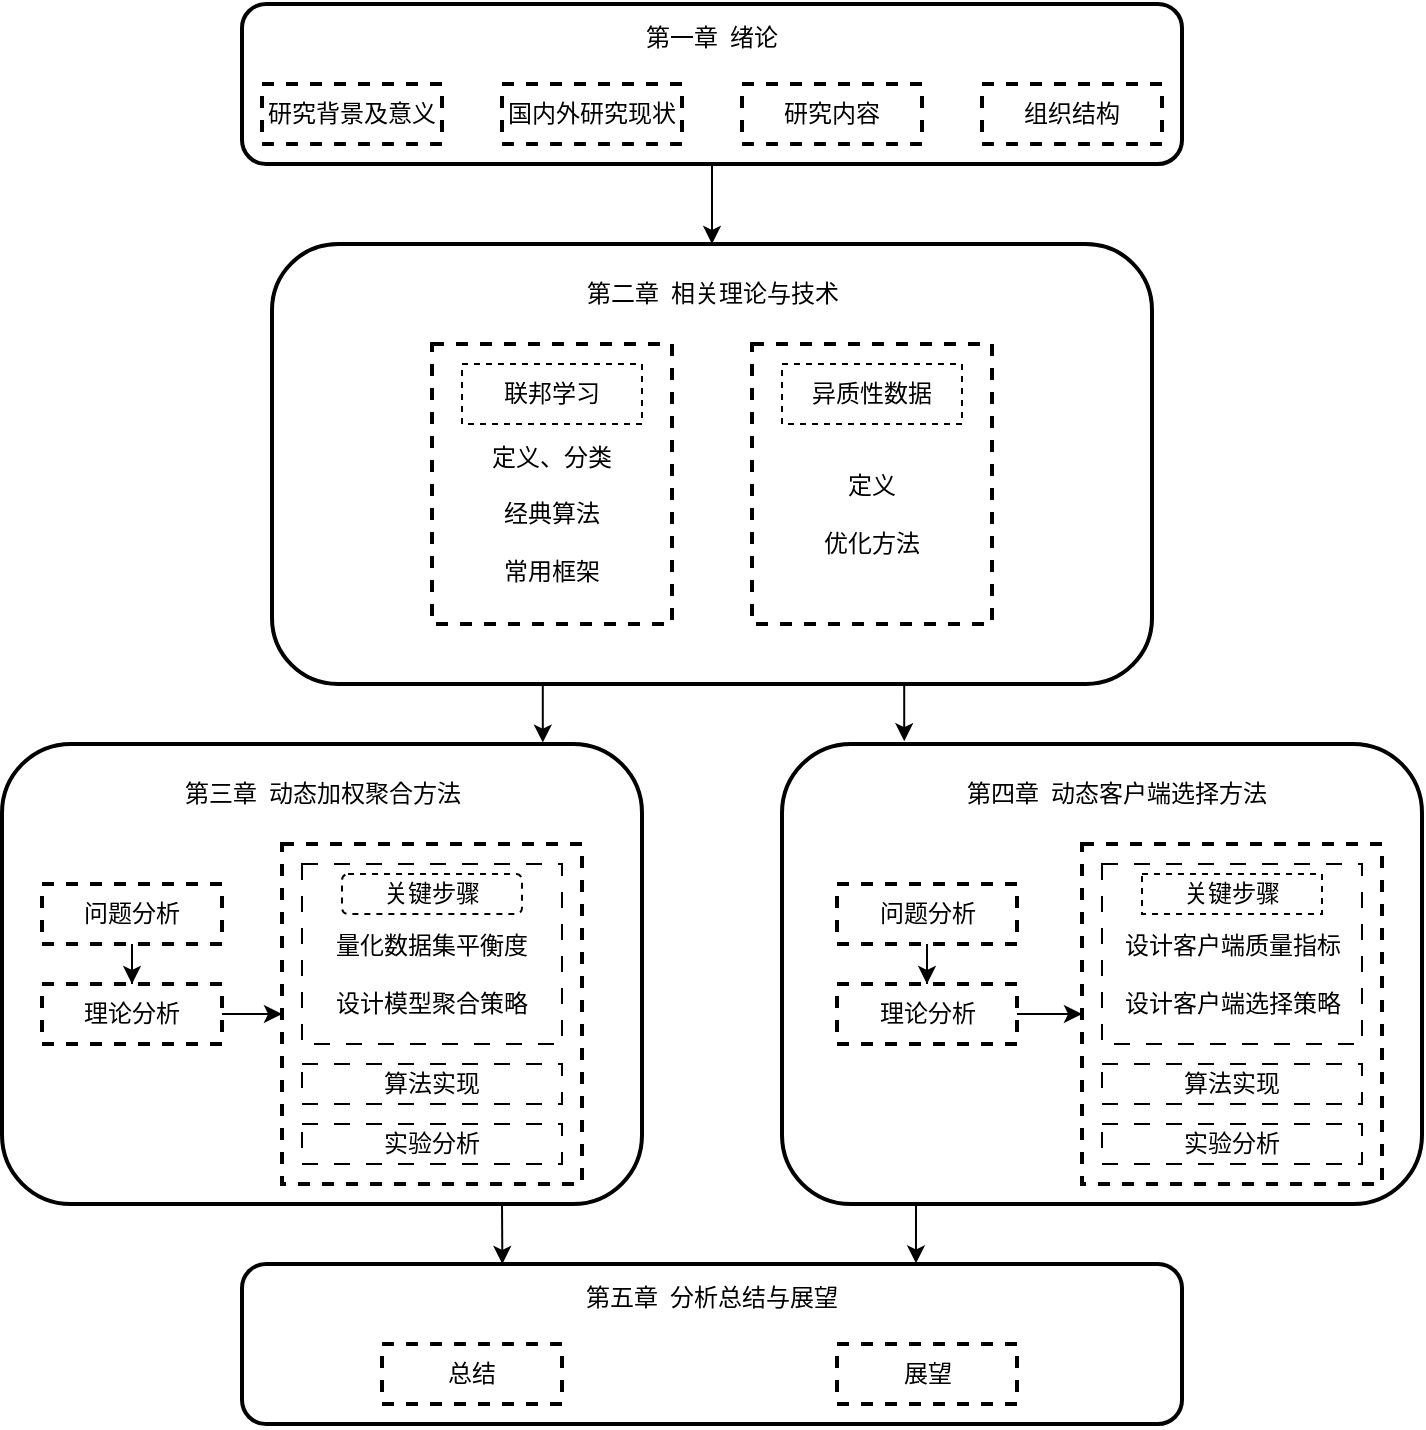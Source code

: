 <mxfile version="21.0.8" type="github">
  <diagram name="第 1 页" id="T4vhsmyyaOf0c63LwpKi">
    <mxGraphModel dx="747" dy="438" grid="1" gridSize="10" guides="1" tooltips="1" connect="1" arrows="1" fold="1" page="1" pageScale="1" pageWidth="827" pageHeight="1169" math="0" shadow="0">
      <root>
        <mxCell id="0" />
        <mxCell id="1" parent="0" />
        <mxCell id="UJ7PjZlbbnUGj2bf6kb8-1" value="&lt;p style=&quot;line-height: 100%;&quot;&gt;&lt;font style=&quot;font-size: 12px;&quot;&gt;第一章&amp;nbsp; 绪论&lt;/font&gt;&lt;/p&gt;&lt;p style=&quot;line-height: 100%;&quot;&gt;&lt;font style=&quot;font-size: 12px;&quot;&gt;&lt;br&gt;&lt;/font&gt;&lt;/p&gt;&lt;p style=&quot;line-height: 100%;&quot;&gt;&lt;br&gt;&lt;/p&gt;" style="rounded=1;whiteSpace=wrap;html=1;strokeWidth=2;fontFamily=宋体;" parent="1" vertex="1">
          <mxGeometry x="150" y="60" width="470" height="80" as="geometry" />
        </mxCell>
        <mxCell id="UJ7PjZlbbnUGj2bf6kb8-2" value="研究背景及意义" style="rounded=0;whiteSpace=wrap;html=1;dashed=1;fontFamily=宋体;strokeWidth=2;" parent="1" vertex="1">
          <mxGeometry x="160" y="100" width="90" height="30" as="geometry" />
        </mxCell>
        <mxCell id="UJ7PjZlbbnUGj2bf6kb8-3" value="国内外研究现状" style="rounded=0;whiteSpace=wrap;html=1;dashed=1;fontFamily=宋体;strokeWidth=2;" parent="1" vertex="1">
          <mxGeometry x="280" y="100" width="90" height="30" as="geometry" />
        </mxCell>
        <mxCell id="UJ7PjZlbbnUGj2bf6kb8-4" value="研究内容" style="rounded=0;whiteSpace=wrap;html=1;dashed=1;fontFamily=宋体;strokeWidth=2;" parent="1" vertex="1">
          <mxGeometry x="400" y="100" width="90" height="30" as="geometry" />
        </mxCell>
        <mxCell id="UJ7PjZlbbnUGj2bf6kb8-5" value="组织结构" style="rounded=0;whiteSpace=wrap;html=1;dashed=1;fontFamily=宋体;strokeWidth=2;" parent="1" vertex="1">
          <mxGeometry x="520" y="100" width="90" height="30" as="geometry" />
        </mxCell>
        <mxCell id="OBAsdFiKXgeMQ8Bw-9WQ-4" style="edgeStyle=orthogonalEdgeStyle;rounded=0;orthogonalLoop=1;jettySize=auto;html=1;exitX=0.25;exitY=1;exitDx=0;exitDy=0;entryX=0.845;entryY=-0.003;entryDx=0;entryDy=0;entryPerimeter=0;" edge="1" parent="1" source="UJ7PjZlbbnUGj2bf6kb8-8" target="UJ7PjZlbbnUGj2bf6kb8-15">
          <mxGeometry relative="1" as="geometry" />
        </mxCell>
        <mxCell id="OBAsdFiKXgeMQ8Bw-9WQ-5" style="edgeStyle=orthogonalEdgeStyle;rounded=0;orthogonalLoop=1;jettySize=auto;html=1;exitX=0.75;exitY=1;exitDx=0;exitDy=0;entryX=0.191;entryY=-0.006;entryDx=0;entryDy=0;entryPerimeter=0;" edge="1" parent="1" source="UJ7PjZlbbnUGj2bf6kb8-8" target="UJ7PjZlbbnUGj2bf6kb8-16">
          <mxGeometry relative="1" as="geometry" />
        </mxCell>
        <mxCell id="UJ7PjZlbbnUGj2bf6kb8-8" value="" style="rounded=1;whiteSpace=wrap;html=1;strokeWidth=2;" parent="1" vertex="1">
          <mxGeometry x="165" y="180" width="440" height="220" as="geometry" />
        </mxCell>
        <mxCell id="UJ7PjZlbbnUGj2bf6kb8-6" value="" style="rounded=0;whiteSpace=wrap;html=1;dashed=1;strokeWidth=2;fontFamily=宋体;" parent="1" vertex="1">
          <mxGeometry x="245" y="230" width="120" height="140" as="geometry" />
        </mxCell>
        <mxCell id="UJ7PjZlbbnUGj2bf6kb8-7" value="" style="rounded=0;whiteSpace=wrap;html=1;dashed=1;strokeWidth=2;fontFamily=宋体;" parent="1" vertex="1">
          <mxGeometry x="405" y="230" width="120" height="140" as="geometry" />
        </mxCell>
        <mxCell id="UJ7PjZlbbnUGj2bf6kb8-10" value="联邦学习" style="rounded=0;whiteSpace=wrap;html=1;dashed=1;fontFamily=宋体;" parent="1" vertex="1">
          <mxGeometry x="260" y="240" width="90" height="30" as="geometry" />
        </mxCell>
        <mxCell id="UJ7PjZlbbnUGj2bf6kb8-11" value="异质性数据" style="rounded=0;whiteSpace=wrap;html=1;dashed=1;fontFamily=宋体;" parent="1" vertex="1">
          <mxGeometry x="420" y="240" width="90" height="30" as="geometry" />
        </mxCell>
        <mxCell id="UJ7PjZlbbnUGj2bf6kb8-12" value="定义、分类&lt;br&gt;&lt;br style=&quot;border-color: var(--border-color);&quot;&gt;经典算法&lt;br&gt;&lt;br style=&quot;border-color: var(--border-color);&quot;&gt;常用框架" style="text;html=1;strokeColor=none;fillColor=none;align=center;verticalAlign=middle;whiteSpace=wrap;rounded=0;fontFamily=宋体;" parent="1" vertex="1">
          <mxGeometry x="265" y="300" width="80" height="30" as="geometry" />
        </mxCell>
        <mxCell id="UJ7PjZlbbnUGj2bf6kb8-13" value="定义&lt;br&gt;&lt;br style=&quot;border-color: var(--border-color);&quot;&gt;优化方法" style="text;html=1;strokeColor=none;fillColor=none;align=center;verticalAlign=middle;whiteSpace=wrap;rounded=0;fontFamily=宋体;" parent="1" vertex="1">
          <mxGeometry x="425" y="300" width="80" height="30" as="geometry" />
        </mxCell>
        <mxCell id="UJ7PjZlbbnUGj2bf6kb8-14" value="" style="endArrow=classic;html=1;rounded=0;exitX=0.5;exitY=1;exitDx=0;exitDy=0;entryX=0.5;entryY=0;entryDx=0;entryDy=0;" parent="1" source="UJ7PjZlbbnUGj2bf6kb8-1" target="UJ7PjZlbbnUGj2bf6kb8-8" edge="1">
          <mxGeometry width="50" height="50" relative="1" as="geometry">
            <mxPoint x="360" y="250" as="sourcePoint" />
            <mxPoint x="410" y="200" as="targetPoint" />
          </mxGeometry>
        </mxCell>
        <mxCell id="UJ7PjZlbbnUGj2bf6kb8-15" value="" style="rounded=1;whiteSpace=wrap;html=1;strokeWidth=2;" parent="1" vertex="1">
          <mxGeometry x="30" y="430" width="320" height="230" as="geometry" />
        </mxCell>
        <mxCell id="OBAsdFiKXgeMQ8Bw-9WQ-3" style="edgeStyle=orthogonalEdgeStyle;rounded=0;orthogonalLoop=1;jettySize=auto;html=1;exitX=0.25;exitY=1;exitDx=0;exitDy=0;entryX=0.717;entryY=-0.004;entryDx=0;entryDy=0;entryPerimeter=0;" edge="1" parent="1" source="UJ7PjZlbbnUGj2bf6kb8-16" target="UJ7PjZlbbnUGj2bf6kb8-42">
          <mxGeometry relative="1" as="geometry" />
        </mxCell>
        <mxCell id="UJ7PjZlbbnUGj2bf6kb8-16" value="" style="rounded=1;whiteSpace=wrap;html=1;strokeWidth=2;" parent="1" vertex="1">
          <mxGeometry x="420" y="430" width="320" height="230" as="geometry" />
        </mxCell>
        <mxCell id="UJ7PjZlbbnUGj2bf6kb8-29" value="" style="edgeStyle=orthogonalEdgeStyle;rounded=0;orthogonalLoop=1;jettySize=auto;html=1;fontFamily=宋体;" parent="1" source="UJ7PjZlbbnUGj2bf6kb8-17" target="UJ7PjZlbbnUGj2bf6kb8-18" edge="1">
          <mxGeometry relative="1" as="geometry" />
        </mxCell>
        <mxCell id="UJ7PjZlbbnUGj2bf6kb8-17" value="问题分析" style="rounded=0;whiteSpace=wrap;html=1;dashed=1;strokeWidth=2;fontFamily=宋体;" parent="1" vertex="1">
          <mxGeometry x="50" y="500" width="90" height="30" as="geometry" />
        </mxCell>
        <mxCell id="UJ7PjZlbbnUGj2bf6kb8-18" value="理论分析" style="rounded=0;whiteSpace=wrap;html=1;dashed=1;strokeWidth=2;fontFamily=宋体;" parent="1" vertex="1">
          <mxGeometry x="50" y="550" width="90" height="30" as="geometry" />
        </mxCell>
        <mxCell id="UJ7PjZlbbnUGj2bf6kb8-19" value="" style="rounded=0;whiteSpace=wrap;html=1;dashed=1;strokeWidth=2;fontFamily=宋体;" parent="1" vertex="1">
          <mxGeometry x="170" y="480" width="150" height="170" as="geometry" />
        </mxCell>
        <mxCell id="UJ7PjZlbbnUGj2bf6kb8-20" value="" style="rounded=0;whiteSpace=wrap;html=1;dashed=1;dashPattern=8 8;fontFamily=宋体;" parent="1" vertex="1">
          <mxGeometry x="180" y="490" width="130" height="90" as="geometry" />
        </mxCell>
        <mxCell id="UJ7PjZlbbnUGj2bf6kb8-21" value="&lt;font face=&quot;宋体&quot; style=&quot;border-color: var(--border-color); font-size: 12px;&quot;&gt;第三章&amp;nbsp; 动态加权聚合方法&lt;/font&gt;" style="text;html=1;strokeColor=none;fillColor=none;align=center;verticalAlign=middle;whiteSpace=wrap;rounded=0;" parent="1" vertex="1">
          <mxGeometry x="92.5" y="440" width="195" height="30" as="geometry" />
        </mxCell>
        <mxCell id="UJ7PjZlbbnUGj2bf6kb8-22" value="&lt;font face=&quot;宋体&quot; style=&quot;font-size: 12px;&quot;&gt;第四章&amp;nbsp; 动态客户端选择方法&lt;/font&gt;" style="text;html=1;strokeColor=none;fillColor=none;align=center;verticalAlign=middle;whiteSpace=wrap;rounded=0;" parent="1" vertex="1">
          <mxGeometry x="490" y="440" width="195" height="30" as="geometry" />
        </mxCell>
        <mxCell id="UJ7PjZlbbnUGj2bf6kb8-23" value="算法实现" style="rounded=0;whiteSpace=wrap;html=1;dashed=1;dashPattern=8 8;fontFamily=宋体;" parent="1" vertex="1">
          <mxGeometry x="180" y="590" width="130" height="20" as="geometry" />
        </mxCell>
        <mxCell id="UJ7PjZlbbnUGj2bf6kb8-24" value="实验分析" style="rounded=0;whiteSpace=wrap;html=1;dashed=1;dashPattern=8 8;fontFamily=宋体;" parent="1" vertex="1">
          <mxGeometry x="180" y="620" width="130" height="20" as="geometry" />
        </mxCell>
        <mxCell id="UJ7PjZlbbnUGj2bf6kb8-25" value="关键步骤" style="rounded=1;whiteSpace=wrap;html=1;dashed=1;fontFamily=宋体;" parent="1" vertex="1">
          <mxGeometry x="200" y="495" width="90" height="20" as="geometry" />
        </mxCell>
        <mxCell id="UJ7PjZlbbnUGj2bf6kb8-26" value="量化数据集平衡度&lt;br&gt;&lt;br&gt;设计模型聚合策略" style="text;html=1;strokeColor=none;fillColor=none;align=center;verticalAlign=middle;whiteSpace=wrap;rounded=0;fontFamily=宋体;" parent="1" vertex="1">
          <mxGeometry x="195" y="530" width="100" height="30" as="geometry" />
        </mxCell>
        <mxCell id="UJ7PjZlbbnUGj2bf6kb8-31" value="" style="endArrow=classic;html=1;rounded=0;entryX=0;entryY=0.5;entryDx=0;entryDy=0;exitX=1;exitY=0.5;exitDx=0;exitDy=0;exitPerimeter=0;fontFamily=宋体;" parent="1" source="UJ7PjZlbbnUGj2bf6kb8-18" target="UJ7PjZlbbnUGj2bf6kb8-19" edge="1">
          <mxGeometry width="50" height="50" relative="1" as="geometry">
            <mxPoint x="150" y="570" as="sourcePoint" />
            <mxPoint x="200" y="520" as="targetPoint" />
          </mxGeometry>
        </mxCell>
        <mxCell id="UJ7PjZlbbnUGj2bf6kb8-32" value="" style="edgeStyle=orthogonalEdgeStyle;rounded=0;orthogonalLoop=1;jettySize=auto;html=1;fontFamily=宋体;" parent="1" source="UJ7PjZlbbnUGj2bf6kb8-33" target="UJ7PjZlbbnUGj2bf6kb8-34" edge="1">
          <mxGeometry relative="1" as="geometry" />
        </mxCell>
        <mxCell id="UJ7PjZlbbnUGj2bf6kb8-33" value="问题分析" style="rounded=0;whiteSpace=wrap;html=1;dashed=1;strokeWidth=2;fontFamily=宋体;" parent="1" vertex="1">
          <mxGeometry x="447.5" y="500" width="90" height="30" as="geometry" />
        </mxCell>
        <mxCell id="UJ7PjZlbbnUGj2bf6kb8-34" value="理论分析" style="rounded=0;whiteSpace=wrap;html=1;dashed=1;strokeWidth=2;fontFamily=宋体;" parent="1" vertex="1">
          <mxGeometry x="447.5" y="550" width="90" height="30" as="geometry" />
        </mxCell>
        <mxCell id="UJ7PjZlbbnUGj2bf6kb8-35" value="" style="rounded=0;whiteSpace=wrap;html=1;dashed=1;strokeWidth=2;" parent="1" vertex="1">
          <mxGeometry x="570" y="480" width="150" height="170" as="geometry" />
        </mxCell>
        <mxCell id="UJ7PjZlbbnUGj2bf6kb8-36" value="" style="rounded=0;whiteSpace=wrap;html=1;dashed=1;dashPattern=8 8;fontFamily=宋体;" parent="1" vertex="1">
          <mxGeometry x="580" y="490" width="130" height="90" as="geometry" />
        </mxCell>
        <mxCell id="UJ7PjZlbbnUGj2bf6kb8-37" value="算法实现" style="rounded=0;whiteSpace=wrap;html=1;dashed=1;dashPattern=8 8;fontFamily=宋体;" parent="1" vertex="1">
          <mxGeometry x="580" y="590" width="130" height="20" as="geometry" />
        </mxCell>
        <mxCell id="UJ7PjZlbbnUGj2bf6kb8-38" value="实验分析" style="rounded=0;whiteSpace=wrap;html=1;dashed=1;dashPattern=8 8;fontFamily=宋体;" parent="1" vertex="1">
          <mxGeometry x="580" y="620" width="130" height="20" as="geometry" />
        </mxCell>
        <mxCell id="UJ7PjZlbbnUGj2bf6kb8-39" value="关键步骤" style="rounded=0;whiteSpace=wrap;html=1;dashed=1;fontFamily=宋体;" parent="1" vertex="1">
          <mxGeometry x="600" y="495" width="90" height="20" as="geometry" />
        </mxCell>
        <mxCell id="UJ7PjZlbbnUGj2bf6kb8-40" value="设计客户端质量指标&lt;br&gt;&lt;br&gt;设计客户端选择策略" style="text;html=1;strokeColor=none;fillColor=none;align=center;verticalAlign=middle;whiteSpace=wrap;rounded=0;fontFamily=宋体;" parent="1" vertex="1">
          <mxGeometry x="588.75" y="530" width="112.5" height="30" as="geometry" />
        </mxCell>
        <mxCell id="UJ7PjZlbbnUGj2bf6kb8-41" value="" style="endArrow=classic;html=1;rounded=0;entryX=0;entryY=0.5;entryDx=0;entryDy=0;exitX=1;exitY=0.5;exitDx=0;exitDy=0;exitPerimeter=0;fontFamily=宋体;" parent="1" source="UJ7PjZlbbnUGj2bf6kb8-34" target="UJ7PjZlbbnUGj2bf6kb8-35" edge="1">
          <mxGeometry width="50" height="50" relative="1" as="geometry">
            <mxPoint x="547.5" y="570" as="sourcePoint" />
            <mxPoint x="597.5" y="520" as="targetPoint" />
          </mxGeometry>
        </mxCell>
        <mxCell id="UJ7PjZlbbnUGj2bf6kb8-42" value="&lt;p style=&quot;line-height: 100%;&quot;&gt;&lt;font face=&quot;宋体&quot; style=&quot;font-size: 12px;&quot;&gt;第五章&amp;nbsp; 分析总结与展望&lt;/font&gt;&lt;/p&gt;&lt;p style=&quot;line-height: 100%;&quot;&gt;&lt;font face=&quot;宋体&quot; style=&quot;font-size: 12px;&quot;&gt;&lt;br&gt;&lt;/font&gt;&lt;/p&gt;&lt;p style=&quot;line-height: 100%;&quot;&gt;&lt;br&gt;&lt;/p&gt;" style="rounded=1;whiteSpace=wrap;html=1;strokeWidth=2;" parent="1" vertex="1">
          <mxGeometry x="150" y="690" width="470" height="80" as="geometry" />
        </mxCell>
        <mxCell id="UJ7PjZlbbnUGj2bf6kb8-43" value="总结" style="rounded=0;whiteSpace=wrap;html=1;fontFamily=宋体;strokeWidth=2;dashed=1;" parent="1" vertex="1">
          <mxGeometry x="220" y="730" width="90" height="30" as="geometry" />
        </mxCell>
        <mxCell id="UJ7PjZlbbnUGj2bf6kb8-46" value="展望" style="rounded=0;whiteSpace=wrap;html=1;dashed=1;fontFamily=宋体;strokeWidth=2;" parent="1" vertex="1">
          <mxGeometry x="447.5" y="730" width="90" height="30" as="geometry" />
        </mxCell>
        <mxCell id="OBAsdFiKXgeMQ8Bw-9WQ-1" value="&lt;font style=&quot;border-color: var(--border-color); font-size: 12px;&quot;&gt;第二章&amp;nbsp; 相关理论与技术&lt;/font&gt;" style="text;html=1;strokeColor=none;fillColor=none;align=center;verticalAlign=middle;whiteSpace=wrap;rounded=0;fontFamily=宋体;" vertex="1" parent="1">
          <mxGeometry x="287.5" y="190" width="195" height="30" as="geometry" />
        </mxCell>
        <mxCell id="OBAsdFiKXgeMQ8Bw-9WQ-2" value="" style="endArrow=classic;html=1;rounded=0;entryX=0.277;entryY=0;entryDx=0;entryDy=0;entryPerimeter=0;" edge="1" parent="1" target="UJ7PjZlbbnUGj2bf6kb8-42">
          <mxGeometry width="50" height="50" relative="1" as="geometry">
            <mxPoint x="280" y="660" as="sourcePoint" />
            <mxPoint x="330" y="610" as="targetPoint" />
          </mxGeometry>
        </mxCell>
      </root>
    </mxGraphModel>
  </diagram>
</mxfile>
